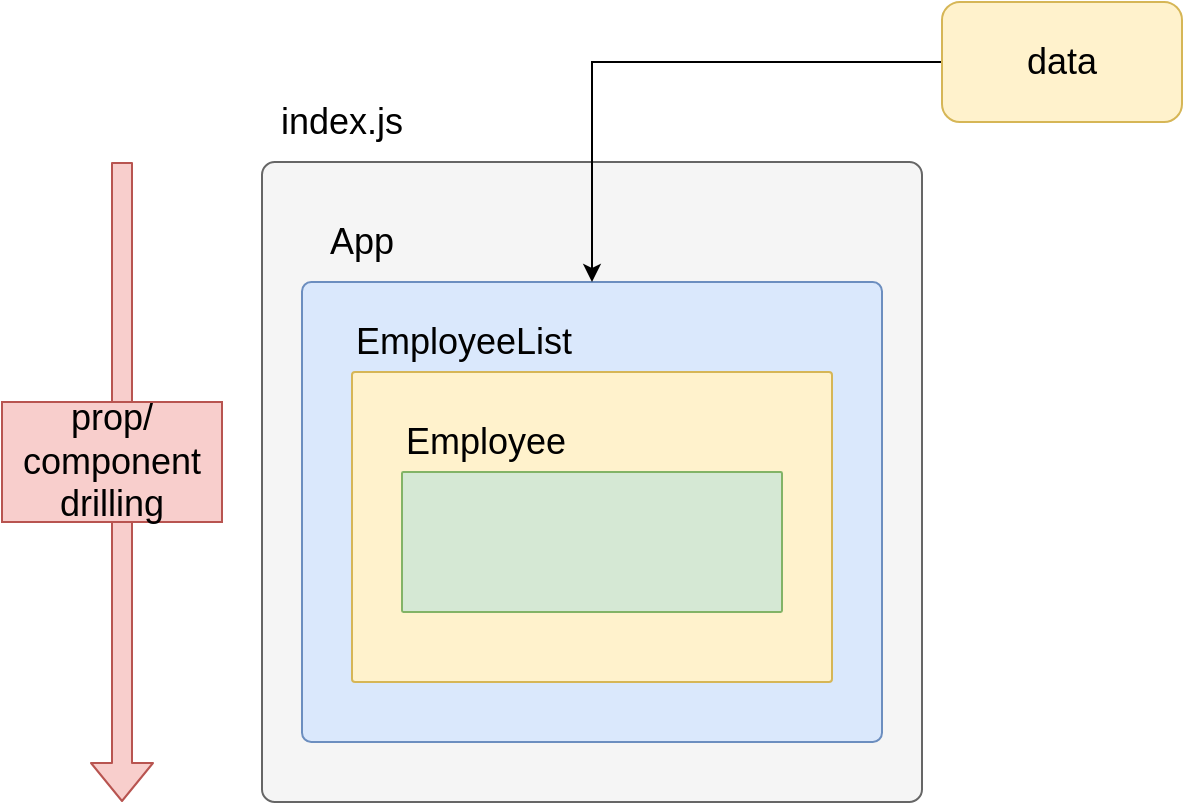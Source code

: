 <mxfile version="14.5.1" type="device" pages="8"><diagram id="T_IOXYat4h-BnH-N2c8H" name="EmployeeApp(React)"><mxGraphModel dx="1886" dy="870" grid="0" gridSize="10" guides="1" tooltips="1" connect="1" arrows="1" fold="1" page="0" pageScale="1" pageWidth="827" pageHeight="1169" math="0" shadow="0"><root><mxCell id="0"/><mxCell id="1" parent="0"/><mxCell id="yL3ockBu-6KFDaKDgxbe-2" value="" style="rounded=1;whiteSpace=wrap;html=1;arcSize=2;fillColor=#f5f5f5;strokeColor=#666666;fontColor=#333333;" parent="1" vertex="1"><mxGeometry x="220" y="120" width="330" height="320" as="geometry"/></mxCell><mxCell id="yL3ockBu-6KFDaKDgxbe-3" value="index.js" style="text;html=1;strokeColor=none;fillColor=none;align=center;verticalAlign=middle;whiteSpace=wrap;rounded=0;fontSize=18;" parent="1" vertex="1"><mxGeometry x="230" y="90" width="60" height="20" as="geometry"/></mxCell><mxCell id="yL3ockBu-6KFDaKDgxbe-4" value="" style="rounded=1;whiteSpace=wrap;html=1;arcSize=2;fillColor=#dae8fc;strokeColor=#6c8ebf;" parent="1" vertex="1"><mxGeometry x="240" y="180" width="290" height="230" as="geometry"/></mxCell><mxCell id="yL3ockBu-6KFDaKDgxbe-5" value="App" style="text;html=1;strokeColor=none;fillColor=none;align=center;verticalAlign=middle;whiteSpace=wrap;rounded=0;fontSize=18;" parent="1" vertex="1"><mxGeometry x="240" y="150" width="60" height="20" as="geometry"/></mxCell><mxCell id="yL3ockBu-6KFDaKDgxbe-7" style="edgeStyle=orthogonalEdgeStyle;rounded=0;orthogonalLoop=1;jettySize=auto;html=1;fontSize=18;" parent="1" source="yL3ockBu-6KFDaKDgxbe-6" target="yL3ockBu-6KFDaKDgxbe-4" edge="1"><mxGeometry relative="1" as="geometry"/></mxCell><mxCell id="yL3ockBu-6KFDaKDgxbe-6" value="data" style="rounded=1;whiteSpace=wrap;html=1;fontSize=18;fillColor=#fff2cc;strokeColor=#d6b656;" parent="1" vertex="1"><mxGeometry x="560" y="40" width="120" height="60" as="geometry"/></mxCell><mxCell id="kiHMPocvGcctYgbD0Yoj-1" value="" style="rounded=1;whiteSpace=wrap;html=1;fontSize=18;arcSize=1;fillColor=#fff2cc;strokeColor=#d6b656;" parent="1" vertex="1"><mxGeometry x="265" y="225" width="240" height="155" as="geometry"/></mxCell><mxCell id="kiHMPocvGcctYgbD0Yoj-2" value="EmployeeList" style="text;html=1;strokeColor=none;fillColor=none;align=left;verticalAlign=middle;whiteSpace=wrap;rounded=0;fontSize=18;" parent="1" vertex="1"><mxGeometry x="265" y="200" width="125" height="20" as="geometry"/></mxCell><mxCell id="kiHMPocvGcctYgbD0Yoj-3" value="" style="rounded=1;whiteSpace=wrap;html=1;fontSize=18;arcSize=1;fillColor=#d5e8d4;strokeColor=#82b366;" parent="1" vertex="1"><mxGeometry x="290" y="275" width="190" height="70" as="geometry"/></mxCell><mxCell id="kiHMPocvGcctYgbD0Yoj-4" value="Employee" style="text;html=1;strokeColor=none;fillColor=none;align=left;verticalAlign=middle;whiteSpace=wrap;rounded=0;fontSize=18;" parent="1" vertex="1"><mxGeometry x="290" y="250" width="125" height="20" as="geometry"/></mxCell><mxCell id="iIdq6s_umcf4JNJsfI4w-1" value="" style="shape=flexArrow;endArrow=classic;html=1;fontSize=18;fillColor=#f8cecc;strokeColor=#b85450;" parent="1" edge="1"><mxGeometry width="50" height="50" relative="1" as="geometry"><mxPoint x="150" y="120" as="sourcePoint"/><mxPoint x="150" y="440" as="targetPoint"/></mxGeometry></mxCell><mxCell id="iIdq6s_umcf4JNJsfI4w-2" value="prop/ component drilling" style="text;html=1;align=center;verticalAlign=middle;whiteSpace=wrap;rounded=0;fontSize=18;fillColor=#f8cecc;strokeColor=#b85450;" parent="1" vertex="1"><mxGeometry x="90" y="240" width="110" height="60" as="geometry"/></mxCell></root></mxGraphModel></diagram><diagram id="aE7mwZiFZ5gwGhqwCcPU" name="AppGraph (React)"><mxGraphModel dx="1972" dy="1125" grid="0" gridSize="10" guides="1" tooltips="1" connect="1" arrows="1" fold="1" page="0" pageScale="1" pageWidth="827" pageHeight="1169" math="0" shadow="0"><root><mxCell id="2jM6F3bZ6sTfQCK2grA_-0"/><mxCell id="2jM6F3bZ6sTfQCK2grA_-1" parent="2jM6F3bZ6sTfQCK2grA_-0"/><mxCell id="SRa4TyWKNGPHcX6Pq9ri-0" value="" style="rounded=1;whiteSpace=wrap;html=1;align=left;arcSize=3;fillColor=#d5e8d4;strokeColor=#82b366;fillOpacity=30;" parent="2jM6F3bZ6sTfQCK2grA_-1" vertex="1"><mxGeometry x="-9" y="-2" width="753" height="515" as="geometry"/></mxCell><mxCell id="zavCvSCDa1upp2d91BtF-3" value="" style="rounded=0;orthogonalLoop=1;jettySize=auto;html=1;fontSize=11;" parent="2jM6F3bZ6sTfQCK2grA_-1" source="zavCvSCDa1upp2d91BtF-0" target="zavCvSCDa1upp2d91BtF-1" edge="1"><mxGeometry relative="1" as="geometry"/></mxCell><mxCell id="th_wyb8kKC-zFkSXQIfu-3" value="" style="edgeStyle=none;rounded=0;orthogonalLoop=1;jettySize=auto;html=1;strokeWidth=1;fontSize=11;" parent="2jM6F3bZ6sTfQCK2grA_-1" source="zavCvSCDa1upp2d91BtF-0" target="th_wyb8kKC-zFkSXQIfu-2" edge="1"><mxGeometry relative="1" as="geometry"/></mxCell><mxCell id="th_wyb8kKC-zFkSXQIfu-7" value="" style="edgeStyle=none;rounded=0;orthogonalLoop=1;jettySize=auto;html=1;strokeWidth=1;fontSize=11;" parent="2jM6F3bZ6sTfQCK2grA_-1" source="zavCvSCDa1upp2d91BtF-0" target="th_wyb8kKC-zFkSXQIfu-6" edge="1"><mxGeometry x="0.072" y="-5" relative="1" as="geometry"><mxPoint as="offset"/></mxGeometry></mxCell><mxCell id="zavCvSCDa1upp2d91BtF-0" value="App" style="ellipse;whiteSpace=wrap;html=1;fontSize=18;fillColor=#fff2cc;strokeColor=#d6b656;" parent="2jM6F3bZ6sTfQCK2grA_-1" vertex="1"><mxGeometry x="381" y="9" width="120" height="80" as="geometry"/></mxCell><mxCell id="zavCvSCDa1upp2d91BtF-4" value="employee, &lt;br style=&quot;font-size: 11px;&quot;&gt;handleRemove,&lt;br style=&quot;font-size: 11px;&quot;&gt;&lt;span style=&quot;font-size: 11px;&quot;&gt;setSelectedEmployee&lt;/span&gt;" style="edgeStyle=none;rounded=0;orthogonalLoop=1;jettySize=auto;html=1;entryX=0.5;entryY=0;entryDx=0;entryDy=0;fontSize=11;" parent="2jM6F3bZ6sTfQCK2grA_-1" source="zavCvSCDa1upp2d91BtF-1" target="zavCvSCDa1upp2d91BtF-2" edge="1"><mxGeometry relative="1" as="geometry"/></mxCell><mxCell id="zavCvSCDa1upp2d91BtF-1" value="Employee&lt;br&gt;List" style="ellipse;whiteSpace=wrap;html=1;fontSize=18;fillColor=#fff2cc;strokeColor=#d6b656;" parent="2jM6F3bZ6sTfQCK2grA_-1" vertex="1"><mxGeometry x="33" y="179" width="120" height="80" as="geometry"/></mxCell><mxCell id="zavCvSCDa1upp2d91BtF-2" value="Employee" style="ellipse;whiteSpace=wrap;html=1;fontSize=18;fillColor=#fff2cc;strokeColor=#d6b656;" parent="2jM6F3bZ6sTfQCK2grA_-1" vertex="1"><mxGeometry x="35" y="402" width="120" height="80" as="geometry"/></mxCell><mxCell id="th_wyb8kKC-zFkSXQIfu-2" value="Employee&lt;br&gt;Add" style="ellipse;whiteSpace=wrap;html=1;fontSize=18;fillColor=#fff2cc;strokeColor=#d6b656;" parent="2jM6F3bZ6sTfQCK2grA_-1" vertex="1"><mxGeometry x="604" y="209" width="120" height="80" as="geometry"/></mxCell><mxCell id="th_wyb8kKC-zFkSXQIfu-6" value="Employee&lt;br&gt;Update" style="ellipse;whiteSpace=wrap;html=1;fontSize=18;fillColor=#fff2cc;strokeColor=#d6b656;" parent="2jM6F3bZ6sTfQCK2grA_-1" vertex="1"><mxGeometry x="314" y="206" width="120" height="80" as="geometry"/></mxCell><mxCell id="SRa4TyWKNGPHcX6Pq9ri-1" value="AppContext" style="text;html=1;strokeColor=none;fillColor=none;align=center;verticalAlign=middle;whiteSpace=wrap;rounded=0;fontStyle=1;fontSize=19;" parent="2jM6F3bZ6sTfQCK2grA_-1" vertex="1"><mxGeometry x="16" y="14" width="129" height="33" as="geometry"/></mxCell><mxCell id="mxZmRDSzA4bIaArIoIxD-0" value="&lt;b&gt;&lt;font style=&quot;font-size: 18px&quot;&gt;Component Tree (Bileşen Ağacı)&lt;/font&gt;&lt;/b&gt;" style="text;html=1;strokeColor=none;fillColor=none;align=center;verticalAlign=middle;whiteSpace=wrap;rounded=0;" vertex="1" parent="2jM6F3bZ6sTfQCK2grA_-1"><mxGeometry x="-9" y="516" width="751" height="20" as="geometry"/></mxCell></root></mxGraphModel></diagram><diagram id="8Vi7MuBr6ZBuEhf7UlOQ" name="Routing (React)"><mxGraphModel dx="629" dy="-110" grid="0" gridSize="10" guides="1" tooltips="1" connect="1" arrows="1" fold="1" page="0" pageScale="1" pageWidth="827" pageHeight="1169" math="0" shadow="0"><root><mxCell id="vlJMaiDS22HxIsvvO8El-0"/><mxCell id="vlJMaiDS22HxIsvvO8El-1" parent="vlJMaiDS22HxIsvvO8El-0"/><mxCell id="vlJMaiDS22HxIsvvO8El-2" value="/employees" style="text;html=1;align=left;verticalAlign=middle;whiteSpace=wrap;rounded=0;fillColor=#f5f5f5;strokeColor=#666666;fontColor=#333333;" parent="vlJMaiDS22HxIsvvO8El-1" vertex="1"><mxGeometry x="338" y="431" width="249" height="20" as="geometry"/></mxCell><mxCell id="vlJMaiDS22HxIsvvO8El-3" value="admin/employees/add" style="text;html=1;align=left;verticalAlign=middle;whiteSpace=wrap;rounded=0;fillColor=#f5f5f5;strokeColor=#666666;fontColor=#333333;" parent="vlJMaiDS22HxIsvvO8El-1" vertex="1"><mxGeometry x="338" y="534" width="249" height="20" as="geometry"/></mxCell><mxCell id="vlJMaiDS22HxIsvvO8El-4" value="admin/employees/update/1" style="text;html=1;align=left;verticalAlign=middle;whiteSpace=wrap;rounded=0;fillColor=#f5f5f5;strokeColor=#666666;fontColor=#333333;" parent="vlJMaiDS22HxIsvvO8El-1" vertex="1"><mxGeometry x="338" y="560" width="249" height="20" as="geometry"/></mxCell><mxCell id="vlJMaiDS22HxIsvvO8El-6" value="/employees/search" style="text;html=1;align=left;verticalAlign=middle;whiteSpace=wrap;rounded=0;fillColor=#f5f5f5;strokeColor=#666666;fontColor=#333333;" parent="vlJMaiDS22HxIsvvO8El-1" vertex="1"><mxGeometry x="338" y="483" width="249" height="20" as="geometry"/></mxCell><mxCell id="vlJMaiDS22HxIsvvO8El-7" value="/employees/1" style="text;html=1;align=left;verticalAlign=middle;whiteSpace=wrap;rounded=0;fillColor=#f5f5f5;strokeColor=#666666;fontColor=#333333;" parent="vlJMaiDS22HxIsvvO8El-1" vertex="1"><mxGeometry x="338" y="457" width="249" height="20" as="geometry"/></mxCell><mxCell id="vlJMaiDS22HxIsvvO8El-8" value="admin/employees" style="text;html=1;align=left;verticalAlign=middle;whiteSpace=wrap;rounded=0;fillColor=#f5f5f5;strokeColor=#666666;fontColor=#333333;" parent="vlJMaiDS22HxIsvvO8El-1" vertex="1"><mxGeometry x="338" y="508" width="249" height="20" as="geometry"/></mxCell></root></mxGraphModel></diagram><diagram id="Avufuk7qZaLWLgGEsPrK" name="JPA"><mxGraphModel dx="1886" dy="870" grid="0" gridSize="10" guides="1" tooltips="1" connect="1" arrows="1" fold="1" page="0" pageScale="1" pageWidth="827" pageHeight="1169" math="0" shadow="0"><root><mxCell id="9R8bfKv_QOaDH70J5GOT-0"/><mxCell id="9R8bfKv_QOaDH70J5GOT-1" parent="9R8bfKv_QOaDH70J5GOT-0"/><mxCell id="9R8bfKv_QOaDH70J5GOT-2" value="" style="rounded=0;whiteSpace=wrap;html=1;fontSize=18;fillOpacity=10;fillColor=#e1d5e7;strokeColor=#9673a6;dashed=1;" parent="9R8bfKv_QOaDH70J5GOT-1" vertex="1"><mxGeometry x="20" y="80" width="790" height="580" as="geometry"/></mxCell><mxCell id="9R8bfKv_QOaDH70J5GOT-3" style="edgeStyle=orthogonalEdgeStyle;rounded=0;orthogonalLoop=1;jettySize=auto;html=1;entryX=0;entryY=0.5;entryDx=0;entryDy=0;fontSize=26;" parent="9R8bfKv_QOaDH70J5GOT-1" source="9R8bfKv_QOaDH70J5GOT-4" target="9R8bfKv_QOaDH70J5GOT-7" edge="1"><mxGeometry relative="1" as="geometry"><Array as="points"><mxPoint x="130" y="317"/></Array></mxGeometry></mxCell><mxCell id="9R8bfKv_QOaDH70J5GOT-4" value="Spring Data JPA" style="rounded=1;whiteSpace=wrap;html=1;fontSize=18;fillColor=#e1d5e7;strokeColor=#9673a6;" parent="9R8bfKv_QOaDH70J5GOT-1" vertex="1"><mxGeometry x="30" y="50" width="210" height="60" as="geometry"/></mxCell><mxCell id="9R8bfKv_QOaDH70J5GOT-5" value="implementation" style="edgeStyle=orthogonalEdgeStyle;rounded=0;orthogonalLoop=1;jettySize=auto;html=1;fontSize=18;entryX=0.5;entryY=0;entryDx=0;entryDy=0;" parent="9R8bfKv_QOaDH70J5GOT-1" source="9R8bfKv_QOaDH70J5GOT-6" target="9R8bfKv_QOaDH70J5GOT-10" edge="1"><mxGeometry x="-0.778" relative="1" as="geometry"><mxPoint as="offset"/></mxGeometry></mxCell><mxCell id="9R8bfKv_QOaDH70J5GOT-6" value="JPA Java Persistence API" style="rounded=1;whiteSpace=wrap;html=1;fontSize=26;fillColor=#d5e8d4;strokeColor=#82b366;fontStyle=1" parent="9R8bfKv_QOaDH70J5GOT-1" vertex="1"><mxGeometry x="270" y="170" width="380" height="60" as="geometry"/></mxCell><mxCell id="9R8bfKv_QOaDH70J5GOT-7" value="Hibernate" style="rounded=1;whiteSpace=wrap;html=1;fontSize=18;fillColor=#f5f5f5;strokeColor=#666666;fontColor=#333333;" parent="9R8bfKv_QOaDH70J5GOT-1" vertex="1"><mxGeometry x="400" y="287" width="120" height="60" as="geometry"/></mxCell><mxCell id="9R8bfKv_QOaDH70J5GOT-8" value="Object" style="rounded=1;whiteSpace=wrap;html=1;fontSize=18;fillColor=#fff2cc;strokeColor=#d6b656;" parent="9R8bfKv_QOaDH70J5GOT-1" vertex="1"><mxGeometry x="400" y="390" width="120" height="60" as="geometry"/></mxCell><mxCell id="9R8bfKv_QOaDH70J5GOT-9" style="edgeStyle=orthogonalEdgeStyle;rounded=0;orthogonalLoop=1;jettySize=auto;html=1;entryX=0.591;entryY=0;entryDx=0;entryDy=0;entryPerimeter=0;fontSize=18;exitX=0.524;exitY=0.992;exitDx=0;exitDy=0;exitPerimeter=0;" parent="9R8bfKv_QOaDH70J5GOT-1" source="9R8bfKv_QOaDH70J5GOT-10" target="9R8bfKv_QOaDH70J5GOT-12" edge="1"><mxGeometry relative="1" as="geometry"/></mxCell><mxCell id="9R8bfKv_QOaDH70J5GOT-10" value="ORM" style="rounded=1;whiteSpace=wrap;html=1;fontSize=18;fillColor=#ffe6cc;strokeColor=#d79b00;" parent="9R8bfKv_QOaDH70J5GOT-1" vertex="1"><mxGeometry x="270" y="500" width="380" height="60" as="geometry"/></mxCell><mxCell id="9R8bfKv_QOaDH70J5GOT-11" style="edgeStyle=orthogonalEdgeStyle;rounded=0;orthogonalLoop=1;jettySize=auto;html=1;entryX=0.485;entryY=0.988;entryDx=0;entryDy=0;entryPerimeter=0;fontSize=18;exitX=0.437;exitY=0.008;exitDx=0;exitDy=0;exitPerimeter=0;" parent="9R8bfKv_QOaDH70J5GOT-1" source="9R8bfKv_QOaDH70J5GOT-12" target="9R8bfKv_QOaDH70J5GOT-10" edge="1"><mxGeometry relative="1" as="geometry"><mxPoint x="454" y="600" as="sourcePoint"/></mxGeometry></mxCell><mxCell id="9R8bfKv_QOaDH70J5GOT-12" value="" style="shape=cylinder3;whiteSpace=wrap;html=1;boundedLbl=1;backgroundOutline=1;size=15;fontSize=18;fillColor=#f5f5f5;strokeColor=#666666;fontColor=#333333;" parent="9R8bfKv_QOaDH70J5GOT-1" vertex="1"><mxGeometry x="410" y="610" width="100" height="80" as="geometry"/></mxCell></root></mxGraphModel></diagram><diagram id="jqjRHSaIj7mG3KnGaouN" name="REST"><mxGraphModel dx="1886" dy="870" grid="0" gridSize="10" guides="1" tooltips="1" connect="1" arrows="1" fold="1" page="0" pageScale="1" pageWidth="827" pageHeight="1169" math="0" shadow="0"><root><mxCell id="5LI-y-Y6lqWuNao8MyJO-0"/><mxCell id="5LI-y-Y6lqWuNao8MyJO-1" parent="5LI-y-Y6lqWuNao8MyJO-0"/><mxCell id="5LI-y-Y6lqWuNao8MyJO-8" value="Request" style="edgeStyle=isometricEdgeStyle;rounded=0;orthogonalLoop=1;jettySize=auto;html=1;entryX=0.55;entryY=0.993;entryDx=0;entryDy=0;elbow=vertical;entryPerimeter=0;" parent="5LI-y-Y6lqWuNao8MyJO-1" source="5LI-y-Y6lqWuNao8MyJO-2" target="5LI-y-Y6lqWuNao8MyJO-7" edge="1"><mxGeometry relative="1" as="geometry"/></mxCell><mxCell id="5LI-y-Y6lqWuNao8MyJO-2" value="" style="verticalLabelPosition=bottom;html=1;verticalAlign=top;align=center;strokeColor=#666666;fillColor=#f5f5f5;shape=mxgraph.azure.computer;pointerEvents=1;fontColor=#333333;" parent="5LI-y-Y6lqWuNao8MyJO-1" vertex="1"><mxGeometry x="357" y="671" width="50" height="45" as="geometry"/></mxCell><mxCell id="5LI-y-Y6lqWuNao8MyJO-14" style="edgeStyle=isometricEdgeStyle;rounded=0;orthogonalLoop=1;jettySize=auto;html=1;dashed=1;" parent="5LI-y-Y6lqWuNao8MyJO-1" source="5LI-y-Y6lqWuNao8MyJO-5" target="5LI-y-Y6lqWuNao8MyJO-11" edge="1"><mxGeometry relative="1" as="geometry"/></mxCell><mxCell id="5LI-y-Y6lqWuNao8MyJO-15" style="edgeStyle=entityRelationEdgeStyle;rounded=0;orthogonalLoop=1;jettySize=auto;html=1;dashed=1;" parent="5LI-y-Y6lqWuNao8MyJO-1" source="5LI-y-Y6lqWuNao8MyJO-5" target="5LI-y-Y6lqWuNao8MyJO-12" edge="1"><mxGeometry relative="1" as="geometry"/></mxCell><mxCell id="5LI-y-Y6lqWuNao8MyJO-17" style="edgeStyle=isometricEdgeStyle;rounded=0;orthogonalLoop=1;jettySize=auto;html=1;elbow=vertical;dashed=1;" parent="5LI-y-Y6lqWuNao8MyJO-1" source="5LI-y-Y6lqWuNao8MyJO-5" target="5LI-y-Y6lqWuNao8MyJO-16" edge="1"><mxGeometry relative="1" as="geometry"/></mxCell><mxCell id="5LI-y-Y6lqWuNao8MyJO-26" value="&lt;font color=&quot;#ff0000&quot;&gt;Response&lt;/font&gt;" style="edgeStyle=isometricEdgeStyle;rounded=0;orthogonalLoop=1;jettySize=auto;html=1;entryX=1;entryY=0.5;entryDx=0;entryDy=0;entryPerimeter=0;dashed=1;exitX=0;exitY=1;exitDx=0;exitDy=0;fillColor=#f8cecc;strokeColor=#b85450;dashPattern=1 4;strokeWidth=2;" parent="5LI-y-Y6lqWuNao8MyJO-1" source="5LI-y-Y6lqWuNao8MyJO-5" target="5LI-y-Y6lqWuNao8MyJO-2" edge="1"><mxGeometry relative="1" as="geometry"/></mxCell><mxCell id="5LI-y-Y6lqWuNao8MyJO-5" value="" style="aspect=fixed;perimeter=ellipsePerimeter;html=1;align=center;shadow=0;dashed=0;spacingTop=3;image;image=img/lib/active_directory/windows_server.svg;strokeColor=#808080;" parent="5LI-y-Y6lqWuNao8MyJO-1" vertex="1"><mxGeometry x="479" y="296.51" width="103.72" height="126.49" as="geometry"/></mxCell><mxCell id="5LI-y-Y6lqWuNao8MyJO-9" style="edgeStyle=isometricEdgeStyle;rounded=0;orthogonalLoop=1;jettySize=auto;html=1;" parent="5LI-y-Y6lqWuNao8MyJO-1" source="5LI-y-Y6lqWuNao8MyJO-7" target="5LI-y-Y6lqWuNao8MyJO-5" edge="1"><mxGeometry relative="1" as="geometry"><mxPoint x="532.714" y="391" as="targetPoint"/></mxGeometry></mxCell><mxCell id="5LI-y-Y6lqWuNao8MyJO-7" value="GET&lt;br&gt;POST&lt;br&gt;PUT&lt;br&gt;DELETE&lt;br&gt;PATCH" style="rounded=1;whiteSpace=wrap;html=1;strokeColor=#666666;fillColor=#f5f5f5;fontColor=#333333;arcSize=5;" parent="5LI-y-Y6lqWuNao8MyJO-1" vertex="1"><mxGeometry x="225" y="339" width="120" height="84" as="geometry"/></mxCell><mxCell id="5LI-y-Y6lqWuNao8MyJO-10" value="Request" style="rounded=1;whiteSpace=wrap;html=1;strokeColor=#d6b656;arcSize=9;fillColor=#fff2cc;" parent="5LI-y-Y6lqWuNao8MyJO-1" vertex="1"><mxGeometry x="225" y="221" width="120" height="35" as="geometry"/></mxCell><mxCell id="5LI-y-Y6lqWuNao8MyJO-11" value="" style="shape=datastore;whiteSpace=wrap;html=1;strokeColor=#808080;" parent="5LI-y-Y6lqWuNao8MyJO-1" vertex="1"><mxGeometry x="654" y="92" width="43" height="60" as="geometry"/></mxCell><mxCell id="5LI-y-Y6lqWuNao8MyJO-12" value="" style="image;html=1;image=img/lib/clip_art/computers/Virtual_Application_128x128.png;strokeColor=#808080;" parent="5LI-y-Y6lqWuNao8MyJO-1" vertex="1"><mxGeometry x="835" y="319.76" width="80" height="80" as="geometry"/></mxCell><mxCell id="5LI-y-Y6lqWuNao8MyJO-16" value="" style="aspect=fixed;perimeter=ellipsePerimeter;html=1;align=center;shadow=0;dashed=0;spacingTop=3;image;image=img/lib/active_directory/web_server.svg;strokeColor=#808080;" parent="5LI-y-Y6lqWuNao8MyJO-1" vertex="1"><mxGeometry x="683" y="510" width="111.2" height="139" as="geometry"/></mxCell><mxCell id="5LI-y-Y6lqWuNao8MyJO-18" value="Databases" style="rounded=1;whiteSpace=wrap;html=1;strokeColor=#d6b656;arcSize=9;fillColor=#fff2cc;" parent="5LI-y-Y6lqWuNao8MyJO-1" vertex="1"><mxGeometry x="615" y="55" width="120" height="30" as="geometry"/></mxCell><mxCell id="5LI-y-Y6lqWuNao8MyJO-19" value="Services" style="rounded=1;whiteSpace=wrap;html=1;strokeColor=#d6b656;arcSize=9;fillColor=#fff2cc;" parent="5LI-y-Y6lqWuNao8MyJO-1" vertex="1"><mxGeometry x="815" y="287" width="120" height="30" as="geometry"/></mxCell><mxCell id="5LI-y-Y6lqWuNao8MyJO-20" value="Other application" style="rounded=1;whiteSpace=wrap;html=1;strokeColor=#d6b656;arcSize=9;fillColor=#fff2cc;" parent="5LI-y-Y6lqWuNao8MyJO-1" vertex="1"><mxGeometry x="671.2" y="492" width="120" height="30" as="geometry"/></mxCell><mxCell id="5LI-y-Y6lqWuNao8MyJO-22" value="Body" style="rounded=1;whiteSpace=wrap;html=1;strokeColor=#6c8ebf;fillColor=#dae8fc;arcSize=5;" parent="5LI-y-Y6lqWuNao8MyJO-1" vertex="1"><mxGeometry x="225" y="298" width="120" height="41" as="geometry"/></mxCell><mxCell id="5LI-y-Y6lqWuNao8MyJO-23" value="Header" style="rounded=1;whiteSpace=wrap;html=1;strokeColor=#82b366;fillColor=#d5e8d4;arcSize=5;" parent="5LI-y-Y6lqWuNao8MyJO-1" vertex="1"><mxGeometry x="225" y="256" width="120" height="41" as="geometry"/></mxCell><mxCell id="5LI-y-Y6lqWuNao8MyJO-24" value="Client" style="rounded=1;whiteSpace=wrap;html=1;strokeColor=#d6b656;arcSize=9;fillColor=#fff2cc;" parent="5LI-y-Y6lqWuNao8MyJO-1" vertex="1"><mxGeometry x="322" y="723" width="120" height="35" as="geometry"/></mxCell><mxCell id="5LI-y-Y6lqWuNao8MyJO-25" value="Server" style="rounded=1;whiteSpace=wrap;html=1;strokeColor=#d6b656;arcSize=9;fillColor=#fff2cc;" parent="5LI-y-Y6lqWuNao8MyJO-1" vertex="1"><mxGeometry x="486" y="259" width="120" height="35" as="geometry"/></mxCell><mxCell id="5LI-y-Y6lqWuNao8MyJO-31" value="" style="group" parent="5LI-y-Y6lqWuNao8MyJO-1" vertex="1" connectable="0"><mxGeometry x="539" y="627" width="120" height="154" as="geometry"/></mxCell><mxCell id="5LI-y-Y6lqWuNao8MyJO-27" value="Response" style="rounded=1;whiteSpace=wrap;html=1;strokeColor=#d6b656;arcSize=9;fillColor=#fff2cc;" parent="5LI-y-Y6lqWuNao8MyJO-31" vertex="1"><mxGeometry width="120" height="35" as="geometry"/></mxCell><mxCell id="5LI-y-Y6lqWuNao8MyJO-28" value="Header" style="rounded=1;whiteSpace=wrap;html=1;strokeColor=#82b366;fillColor=#d5e8d4;arcSize=5;" parent="5LI-y-Y6lqWuNao8MyJO-31" vertex="1"><mxGeometry y="35" width="120" height="41" as="geometry"/></mxCell><mxCell id="5LI-y-Y6lqWuNao8MyJO-29" value="Body" style="rounded=1;whiteSpace=wrap;html=1;strokeColor=#6c8ebf;fillColor=#dae8fc;arcSize=5;" parent="5LI-y-Y6lqWuNao8MyJO-31" vertex="1"><mxGeometry y="76" width="120" height="41" as="geometry"/></mxCell><mxCell id="5LI-y-Y6lqWuNao8MyJO-30" value="Status Code" style="rounded=1;whiteSpace=wrap;html=1;strokeColor=#666666;fillColor=#f5f5f5;fontColor=#333333;arcSize=5;" parent="5LI-y-Y6lqWuNao8MyJO-31" vertex="1"><mxGeometry y="117" width="120" height="37" as="geometry"/></mxCell></root></mxGraphModel></diagram><diagram id="FkTyC2ALQWv6Ufbhhdqf" name="Full Stack Application"><mxGraphModel dx="1701" dy="600" grid="0" gridSize="10" guides="1" tooltips="1" connect="1" arrows="1" fold="1" page="0" pageScale="1" pageWidth="827" pageHeight="1169" math="0" shadow="0"><root><mxCell id="Ht8BwezhrLJ8-ToB5jaD-0"/><mxCell id="Ht8BwezhrLJ8-ToB5jaD-1" parent="Ht8BwezhrLJ8-ToB5jaD-0"/><mxCell id="GyJQBbUEB31ah61Awj1A-0" value="" style="rounded=1;whiteSpace=wrap;html=1;arcSize=2;fillColor=#f5f5f5;strokeColor=#666666;fontColor=#333333;" parent="Ht8BwezhrLJ8-ToB5jaD-1" vertex="1"><mxGeometry x="-96" y="88" width="372" height="500" as="geometry"/></mxCell><mxCell id="GyJQBbUEB31ah61Awj1A-1" value="Java" style="text;html=1;strokeColor=none;fillColor=none;align=center;verticalAlign=middle;whiteSpace=wrap;rounded=0;fontSize=25;fontStyle=1" parent="Ht8BwezhrLJ8-ToB5jaD-1" vertex="1"><mxGeometry x="-94" y="58" width="368" height="30" as="geometry"/></mxCell><mxCell id="Ht8BwezhrLJ8-ToB5jaD-2" value="&lt;span style=&quot;font-size: 11.0pt ; line-height: 150% ; font-family: &amp;#34;segoe ui&amp;#34; , sans-serif&quot;&gt;MySQL&lt;/span&gt;" style="strokeWidth=2;html=1;shape=mxgraph.flowchart.database;whiteSpace=wrap;" parent="Ht8BwezhrLJ8-ToB5jaD-1" vertex="1"><mxGeometry x="13" y="507" width="160" height="60" as="geometry"/></mxCell><mxCell id="Ht8BwezhrLJ8-ToB5jaD-4" style="rounded=0;orthogonalLoop=1;jettySize=auto;html=1;entryX=0.5;entryY=0;entryDx=0;entryDy=0;entryPerimeter=0;strokeWidth=1;" parent="Ht8BwezhrLJ8-ToB5jaD-1" source="Ht8BwezhrLJ8-ToB5jaD-3" target="Ht8BwezhrLJ8-ToB5jaD-2" edge="1"><mxGeometry relative="1" as="geometry"/></mxCell><mxCell id="Ht8BwezhrLJ8-ToB5jaD-3" value="Entities" style="rounded=0;whiteSpace=wrap;html=1;fillColor=#fff2cc;strokeColor=#d6b656;" parent="Ht8BwezhrLJ8-ToB5jaD-1" vertex="1"><mxGeometry x="13" y="410" width="160" height="60" as="geometry"/></mxCell><mxCell id="Ht8BwezhrLJ8-ToB5jaD-6" style="edgeStyle=none;rounded=0;orthogonalLoop=1;jettySize=auto;html=1;strokeWidth=1;" parent="Ht8BwezhrLJ8-ToB5jaD-1" source="Ht8BwezhrLJ8-ToB5jaD-5" target="Ht8BwezhrLJ8-ToB5jaD-3" edge="1"><mxGeometry relative="1" as="geometry"/></mxCell><mxCell id="Ht8BwezhrLJ8-ToB5jaD-9" value="Dependency&lt;br&gt;Injection" style="edgeStyle=orthogonalEdgeStyle;rounded=0;orthogonalLoop=1;jettySize=auto;html=1;entryX=0;entryY=0.5;entryDx=0;entryDy=0;strokeWidth=1;curved=1;" parent="Ht8BwezhrLJ8-ToB5jaD-1" source="Ht8BwezhrLJ8-ToB5jaD-5" target="Ht8BwezhrLJ8-ToB5jaD-7" edge="1"><mxGeometry relative="1" as="geometry"><Array as="points"><mxPoint x="-82" y="341"/><mxPoint x="-82" y="236"/></Array></mxGeometry></mxCell><mxCell id="Ht8BwezhrLJ8-ToB5jaD-5" value="JpaRepository" style="rounded=0;whiteSpace=wrap;html=1;fillColor=#fff2cc;strokeColor=#d6b656;" parent="Ht8BwezhrLJ8-ToB5jaD-1" vertex="1"><mxGeometry x="13" y="311" width="160" height="60" as="geometry"/></mxCell><mxCell id="Ht8BwezhrLJ8-ToB5jaD-8" style="edgeStyle=none;rounded=0;orthogonalLoop=1;jettySize=auto;html=1;entryX=0.5;entryY=0;entryDx=0;entryDy=0;strokeWidth=1;" parent="Ht8BwezhrLJ8-ToB5jaD-1" source="Ht8BwezhrLJ8-ToB5jaD-7" target="Ht8BwezhrLJ8-ToB5jaD-5" edge="1"><mxGeometry relative="1" as="geometry"/></mxCell><mxCell id="Ht8BwezhrLJ8-ToB5jaD-7" value="Services" style="rounded=0;whiteSpace=wrap;html=1;fillColor=#fff2cc;strokeColor=#d6b656;" parent="Ht8BwezhrLJ8-ToB5jaD-1" vertex="1"><mxGeometry x="13" y="206" width="160" height="60" as="geometry"/></mxCell><mxCell id="Ht8BwezhrLJ8-ToB5jaD-11" style="edgeStyle=orthogonalEdgeStyle;curved=1;rounded=0;orthogonalLoop=1;jettySize=auto;html=1;entryX=0.5;entryY=0;entryDx=0;entryDy=0;strokeWidth=1;" parent="Ht8BwezhrLJ8-ToB5jaD-1" source="Ht8BwezhrLJ8-ToB5jaD-10" target="Ht8BwezhrLJ8-ToB5jaD-7" edge="1"><mxGeometry relative="1" as="geometry"/></mxCell><mxCell id="Ht8BwezhrLJ8-ToB5jaD-10" value="Controller/Presentation" style="rounded=0;whiteSpace=wrap;html=1;fillColor=#fff2cc;strokeColor=#d6b656;" parent="Ht8BwezhrLJ8-ToB5jaD-1" vertex="1"><mxGeometry x="13" y="103" width="160" height="60" as="geometry"/></mxCell><mxCell id="Ht8BwezhrLJ8-ToB5jaD-13" value="Dependency&lt;br&gt;Injection" style="edgeStyle=orthogonalEdgeStyle;rounded=0;orthogonalLoop=1;jettySize=auto;html=1;strokeWidth=1;curved=1;exitX=0;exitY=0.589;exitDx=0;exitDy=0;exitPerimeter=0;" parent="Ht8BwezhrLJ8-ToB5jaD-1" source="Ht8BwezhrLJ8-ToB5jaD-7" target="Ht8BwezhrLJ8-ToB5jaD-10" edge="1"><mxGeometry relative="1" as="geometry"><mxPoint x="7" y="260" as="sourcePoint"/><mxPoint x="13" y="236" as="targetPoint"/><Array as="points"><mxPoint x="13" y="219"/><mxPoint x="-107" y="219"/><mxPoint x="-107" y="132"/></Array></mxGeometry></mxCell><mxCell id="LP5jwy0PePITyK80z8Hj-0" value="" style="shape=image;verticalLabelPosition=bottom;labelBackgroundColor=#ffffff;verticalAlign=top;aspect=fixed;imageAspect=0;image=https://miro.medium.com/max/600/1*gxXLMIuJDHCH7fwIgEP1cg.png;" parent="Ht8BwezhrLJ8-ToB5jaD-1" vertex="1"><mxGeometry x="-96" y="19.75" width="130" height="68.25" as="geometry"/></mxCell></root></mxGraphModel></diagram><diagram id="LCdDoysZhJ9n2U3pJ285" name="Abstraction"><mxGraphModel dx="1886" dy="870" grid="0" gridSize="10" guides="1" tooltips="1" connect="1" arrows="1" fold="1" page="0" pageScale="1" pageWidth="827" pageHeight="1169" background="none" math="0" shadow="0"><root><mxCell id="Bc6-c4K4cc5EF__KqfRp-0"/><mxCell id="Bc6-c4K4cc5EF__KqfRp-1" parent="Bc6-c4K4cc5EF__KqfRp-0"/><mxCell id="7nfbw5qQ_qyffnaaZbrC-1" style="edgeStyle=none;rounded=0;orthogonalLoop=1;jettySize=auto;html=1;entryX=0.478;entryY=0.999;entryDx=0;entryDy=0;entryPerimeter=0;" parent="Bc6-c4K4cc5EF__KqfRp-1" source="K2rnrvy7m1G_kZ_p3FiF-0" target="7nfbw5qQ_qyffnaaZbrC-0" edge="1"><mxGeometry relative="1" as="geometry"/></mxCell><mxCell id="K2rnrvy7m1G_kZ_p3FiF-0" value="EmployeeService" style="rounded=1;whiteSpace=wrap;html=1;fillColor=#d5e8d4;strokeColor=#82b366;" parent="Bc6-c4K4cc5EF__KqfRp-1" vertex="1"><mxGeometry x="358" y="160" width="120" height="60" as="geometry"/></mxCell><mxCell id="K2rnrvy7m1G_kZ_p3FiF-3" style="rounded=0;orthogonalLoop=1;jettySize=auto;html=1;elbow=vertical;" parent="Bc6-c4K4cc5EF__KqfRp-1" source="K2rnrvy7m1G_kZ_p3FiF-1" target="K2rnrvy7m1G_kZ_p3FiF-0" edge="1"><mxGeometry relative="1" as="geometry"/></mxCell><mxCell id="K2rnrvy7m1G_kZ_p3FiF-1" value="EmployeeManager" style="rounded=1;whiteSpace=wrap;html=1;fillColor=#fff2cc;strokeColor=#d6b656;" parent="Bc6-c4K4cc5EF__KqfRp-1" vertex="1"><mxGeometry x="231" y="304" width="120" height="60" as="geometry"/></mxCell><mxCell id="K2rnrvy7m1G_kZ_p3FiF-4" style="edgeStyle=none;rounded=0;orthogonalLoop=1;jettySize=auto;html=1;entryX=0.75;entryY=1;entryDx=0;entryDy=0;" parent="Bc6-c4K4cc5EF__KqfRp-1" source="K2rnrvy7m1G_kZ_p3FiF-2" target="K2rnrvy7m1G_kZ_p3FiF-0" edge="1"><mxGeometry relative="1" as="geometry"/></mxCell><mxCell id="K2rnrvy7m1G_kZ_p3FiF-2" value="DemoEmployeeManager" style="rounded=1;whiteSpace=wrap;html=1;fillColor=#fff2cc;strokeColor=#d6b656;" parent="Bc6-c4K4cc5EF__KqfRp-1" vertex="1"><mxGeometry x="425" y="304" width="163" height="60" as="geometry"/></mxCell><mxCell id="om5BdY6spE-xPL8kJa2Z-0" value="@Primary" style="text;html=1;strokeColor=none;fillColor=none;align=center;verticalAlign=middle;whiteSpace=wrap;rounded=0;" parent="Bc6-c4K4cc5EF__KqfRp-1" vertex="1"><mxGeometry x="170" y="324" width="57" height="20" as="geometry"/></mxCell><mxCell id="om5BdY6spE-xPL8kJa2Z-1" value="@Qualifier" style="text;html=1;strokeColor=none;fillColor=none;align=center;verticalAlign=middle;whiteSpace=wrap;rounded=0;" parent="Bc6-c4K4cc5EF__KqfRp-1" vertex="1"><mxGeometry x="364.5" y="15" width="107" height="20" as="geometry"/></mxCell><mxCell id="7nfbw5qQ_qyffnaaZbrC-0" value="Controller" style="rounded=1;whiteSpace=wrap;html=1;fillColor=#f8cecc;strokeColor=#b85450;" parent="Bc6-c4K4cc5EF__KqfRp-1" vertex="1"><mxGeometry x="361" y="37" width="120" height="60" as="geometry"/></mxCell></root></mxGraphModel></diagram><diagram id="wwlotT4deeqeIk2M0fso" name="Error Handling"><mxGraphModel dx="1301" dy="1769" grid="1" gridSize="10" guides="1" tooltips="1" connect="1" arrows="1" fold="1" page="1" pageScale="1" pageWidth="827" pageHeight="1169" math="0" shadow="0"><root><mxCell id="EGc8qJB7e0Qtogy5u3tW-0"/><mxCell id="EGc8qJB7e0Qtogy5u3tW-1" parent="EGc8qJB7e0Qtogy5u3tW-0"/><mxCell id="EGc8qJB7e0Qtogy5u3tW-2" value="EmployeeNotFound&lt;br&gt;Exception" style="rounded=1;whiteSpace=wrap;html=1;fillColor=#fff2cc;strokeColor=#d6b656;" vertex="1" parent="EGc8qJB7e0Qtogy5u3tW-1"><mxGeometry x="160" y="520" width="120" height="60" as="geometry"/></mxCell><mxCell id="EGc8qJB7e0Qtogy5u3tW-3" value="CompanyNotFound&lt;br&gt;Exception" style="rounded=1;whiteSpace=wrap;html=1;fillColor=#fff2cc;strokeColor=#d6b656;" vertex="1" parent="EGc8qJB7e0Qtogy5u3tW-1"><mxGeometry x="360" y="520" width="120" height="60" as="geometry"/></mxCell><mxCell id="EGc8qJB7e0Qtogy5u3tW-9" style="rounded=0;orthogonalLoop=1;jettySize=auto;html=1;entryX=0.5;entryY=0;entryDx=0;entryDy=0;" edge="1" parent="EGc8qJB7e0Qtogy5u3tW-1" source="EGc8qJB7e0Qtogy5u3tW-4" target="EGc8qJB7e0Qtogy5u3tW-2"><mxGeometry relative="1" as="geometry"/></mxCell><mxCell id="EGc8qJB7e0Qtogy5u3tW-13" style="edgeStyle=none;rounded=0;orthogonalLoop=1;jettySize=auto;html=1;entryX=0.5;entryY=0;entryDx=0;entryDy=0;" edge="1" parent="EGc8qJB7e0Qtogy5u3tW-1" source="EGc8qJB7e0Qtogy5u3tW-4" target="EGc8qJB7e0Qtogy5u3tW-3"><mxGeometry relative="1" as="geometry"/></mxCell><mxCell id="EGc8qJB7e0Qtogy5u3tW-4" value="NotFoundException&lt;br&gt;(abstract class)" style="rounded=1;whiteSpace=wrap;html=1;fillColor=#ffe6cc;strokeColor=#d79b00;" vertex="1" parent="EGc8qJB7e0Qtogy5u3tW-1"><mxGeometry x="260" y="380" width="120" height="60" as="geometry"/></mxCell><mxCell id="EGc8qJB7e0Qtogy5u3tW-12" value="" style="edgeStyle=orthogonalEdgeStyle;rounded=0;orthogonalLoop=1;jettySize=auto;html=1;" edge="1" parent="EGc8qJB7e0Qtogy5u3tW-1" source="EGc8qJB7e0Qtogy5u3tW-5" target="EGc8qJB7e0Qtogy5u3tW-4"><mxGeometry relative="1" as="geometry"/></mxCell><mxCell id="EGc8qJB7e0Qtogy5u3tW-5" value="Runtime Exception" style="rounded=1;whiteSpace=wrap;html=1;fillColor=#dae8fc;strokeColor=#6c8ebf;" vertex="1" parent="EGc8qJB7e0Qtogy5u3tW-1"><mxGeometry x="260" y="290" width="120" height="60" as="geometry"/></mxCell><mxCell id="EGc8qJB7e0Qtogy5u3tW-11" value="" style="edgeStyle=orthogonalEdgeStyle;rounded=0;orthogonalLoop=1;jettySize=auto;html=1;" edge="1" parent="EGc8qJB7e0Qtogy5u3tW-1" source="EGc8qJB7e0Qtogy5u3tW-6" target="EGc8qJB7e0Qtogy5u3tW-5"><mxGeometry relative="1" as="geometry"/></mxCell><mxCell id="EGc8qJB7e0Qtogy5u3tW-6" value="Exception" style="rounded=1;whiteSpace=wrap;html=1;fillColor=#dae8fc;strokeColor=#6c8ebf;" vertex="1" parent="EGc8qJB7e0Qtogy5u3tW-1"><mxGeometry x="260" y="180" width="120" height="60" as="geometry"/></mxCell><mxCell id="EGc8qJB7e0Qtogy5u3tW-10" value="" style="edgeStyle=orthogonalEdgeStyle;rounded=0;orthogonalLoop=1;jettySize=auto;html=1;" edge="1" parent="EGc8qJB7e0Qtogy5u3tW-1" source="EGc8qJB7e0Qtogy5u3tW-7" target="EGc8qJB7e0Qtogy5u3tW-6"><mxGeometry relative="1" as="geometry"/></mxCell><mxCell id="EGc8qJB7e0Qtogy5u3tW-7" value="Throwable" style="rounded=1;whiteSpace=wrap;html=1;fillColor=#dae8fc;strokeColor=#6c8ebf;" vertex="1" parent="EGc8qJB7e0Qtogy5u3tW-1"><mxGeometry x="260" y="80" width="120" height="60" as="geometry"/></mxCell><mxCell id="EGc8qJB7e0Qtogy5u3tW-14" style="edgeStyle=none;rounded=0;orthogonalLoop=1;jettySize=auto;html=1;entryX=0.5;entryY=0;entryDx=0;entryDy=0;" edge="1" parent="EGc8qJB7e0Qtogy5u3tW-1" source="EGc8qJB7e0Qtogy5u3tW-8" target="EGc8qJB7e0Qtogy5u3tW-7"><mxGeometry relative="1" as="geometry"/></mxCell><mxCell id="EGc8qJB7e0Qtogy5u3tW-8" value="Serializable&lt;br&gt;(interface)" style="rounded=1;whiteSpace=wrap;html=1;fillColor=#d5e8d4;strokeColor=#82b366;" vertex="1" parent="EGc8qJB7e0Qtogy5u3tW-1"><mxGeometry x="260" y="-20" width="120" height="60" as="geometry"/></mxCell></root></mxGraphModel></diagram></mxfile>